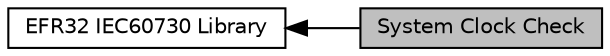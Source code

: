 digraph "System Clock Check"
{
  edge [fontname="Helvetica",fontsize="10",labelfontname="Helvetica",labelfontsize="10"];
  node [fontname="Helvetica",fontsize="10",shape=box];
  rankdir=LR;
  Node2 [label="EFR32 IEC60730 Library",height=0.2,width=0.4,color="black", fillcolor="white", style="filled",URL="$group__efr32__iec60730.html",tooltip="Overview and documentation of IEC60730 library APIs."];
  Node1 [label="System Clock Check",height=0.2,width=0.4,color="black", fillcolor="grey75", style="filled", fontcolor="black",tooltip="Verifies that system clocks are within expected frequencies."];
  Node2->Node1 [shape=plaintext, dir="back", style="solid"];
}
